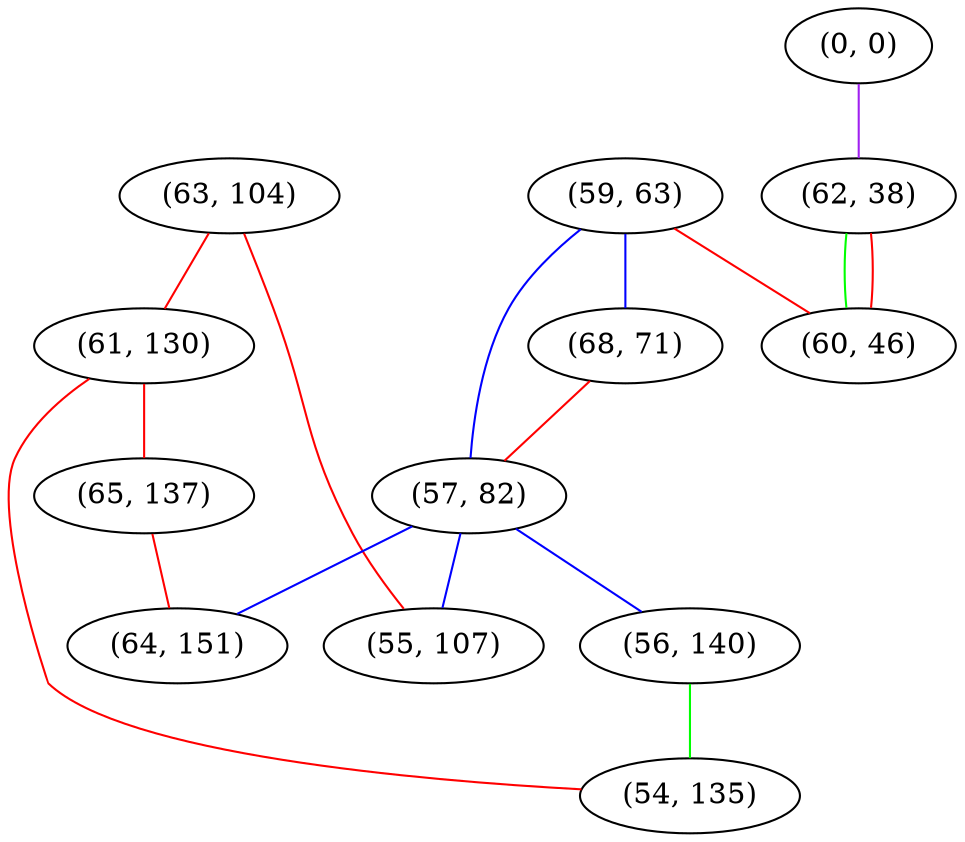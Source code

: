 graph "" {
"(59, 63)";
"(68, 71)";
"(0, 0)";
"(63, 104)";
"(57, 82)";
"(55, 107)";
"(61, 130)";
"(65, 137)";
"(56, 140)";
"(54, 135)";
"(62, 38)";
"(64, 151)";
"(60, 46)";
"(59, 63)" -- "(57, 82)"  [color=blue, key=0, weight=3];
"(59, 63)" -- "(68, 71)"  [color=blue, key=0, weight=3];
"(59, 63)" -- "(60, 46)"  [color=red, key=0, weight=1];
"(68, 71)" -- "(57, 82)"  [color=red, key=0, weight=1];
"(0, 0)" -- "(62, 38)"  [color=purple, key=0, weight=4];
"(63, 104)" -- "(55, 107)"  [color=red, key=0, weight=1];
"(63, 104)" -- "(61, 130)"  [color=red, key=0, weight=1];
"(57, 82)" -- "(55, 107)"  [color=blue, key=0, weight=3];
"(57, 82)" -- "(64, 151)"  [color=blue, key=0, weight=3];
"(57, 82)" -- "(56, 140)"  [color=blue, key=0, weight=3];
"(61, 130)" -- "(54, 135)"  [color=red, key=0, weight=1];
"(61, 130)" -- "(65, 137)"  [color=red, key=0, weight=1];
"(65, 137)" -- "(64, 151)"  [color=red, key=0, weight=1];
"(56, 140)" -- "(54, 135)"  [color=green, key=0, weight=2];
"(62, 38)" -- "(60, 46)"  [color=green, key=0, weight=2];
"(62, 38)" -- "(60, 46)"  [color=red, key=1, weight=1];
}
